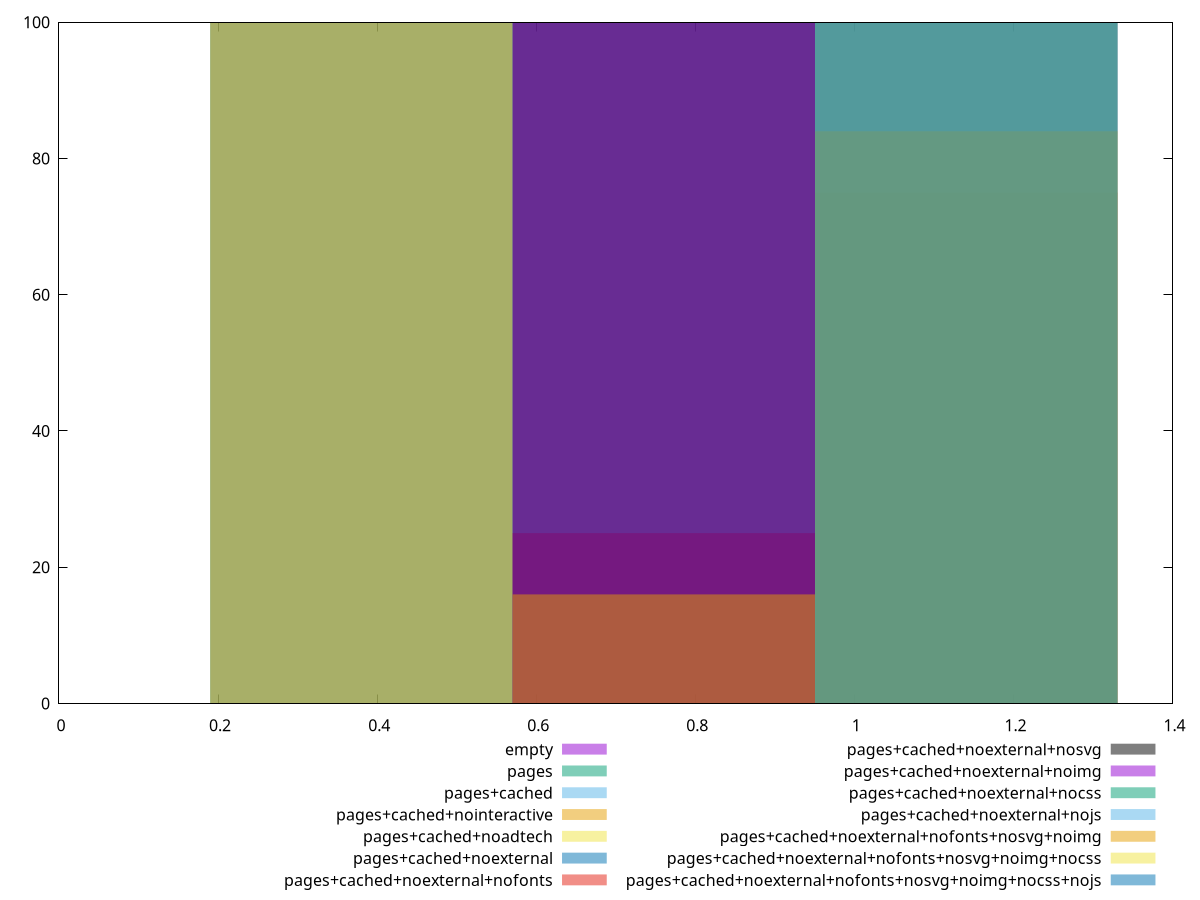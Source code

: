 reset
set terminal svg size 640, 620 enhanced background rgb 'white'
set output "report_00007_2020-12-11T15:55:29.892Z/render-blocking-resources/comparison/histogram/all_score.svg"

$empty <<EOF
1.1406449168821478 100
EOF

$pages <<EOF
0.38021497229404927 100
EOF

$pagesCached <<EOF
0.38021497229404927 100
EOF

$pagesCachedNointeractive <<EOF
0.38021497229404927 100
EOF

$pagesCachedNoadtech <<EOF
0.7604299445880985 100
EOF

$pagesCachedNoexternal <<EOF
0.7604299445880985 100
EOF

$pagesCachedNoexternalNofonts <<EOF
1.1406449168821478 75
0.7604299445880985 25
EOF

$pagesCachedNoexternalNosvg <<EOF
0.7604299445880985 100
EOF

$pagesCachedNoexternalNoimg <<EOF
0.7604299445880985 100
EOF

$pagesCachedNoexternalNocss <<EOF
1.1406449168821478 100
EOF

$pagesCachedNoexternalNojs <<EOF
1.1406449168821478 100
EOF

$pagesCachedNoexternalNofontsNosvgNoimg <<EOF
1.1406449168821478 84
0.7604299445880985 16
EOF

$pagesCachedNoexternalNofontsNosvgNoimgNocss <<EOF
1.1406449168821478 100
EOF

$pagesCachedNoexternalNofontsNosvgNoimgNocssNojs <<EOF
1.1406449168821478 100
EOF

set key outside below
set boxwidth 0.38021497229404927
set yrange [0:100]
set style fill transparent solid 0.5 noborder

plot \
  $empty title "empty" with boxes, \
  $pages title "pages" with boxes, \
  $pagesCached title "pages+cached" with boxes, \
  $pagesCachedNointeractive title "pages+cached+nointeractive" with boxes, \
  $pagesCachedNoadtech title "pages+cached+noadtech" with boxes, \
  $pagesCachedNoexternal title "pages+cached+noexternal" with boxes, \
  $pagesCachedNoexternalNofonts title "pages+cached+noexternal+nofonts" with boxes, \
  $pagesCachedNoexternalNosvg title "pages+cached+noexternal+nosvg" with boxes, \
  $pagesCachedNoexternalNoimg title "pages+cached+noexternal+noimg" with boxes, \
  $pagesCachedNoexternalNocss title "pages+cached+noexternal+nocss" with boxes, \
  $pagesCachedNoexternalNojs title "pages+cached+noexternal+nojs" with boxes, \
  $pagesCachedNoexternalNofontsNosvgNoimg title "pages+cached+noexternal+nofonts+nosvg+noimg" with boxes, \
  $pagesCachedNoexternalNofontsNosvgNoimgNocss title "pages+cached+noexternal+nofonts+nosvg+noimg+nocss" with boxes, \
  $pagesCachedNoexternalNofontsNosvgNoimgNocssNojs title "pages+cached+noexternal+nofonts+nosvg+noimg+nocss+nojs" with boxes, \


reset